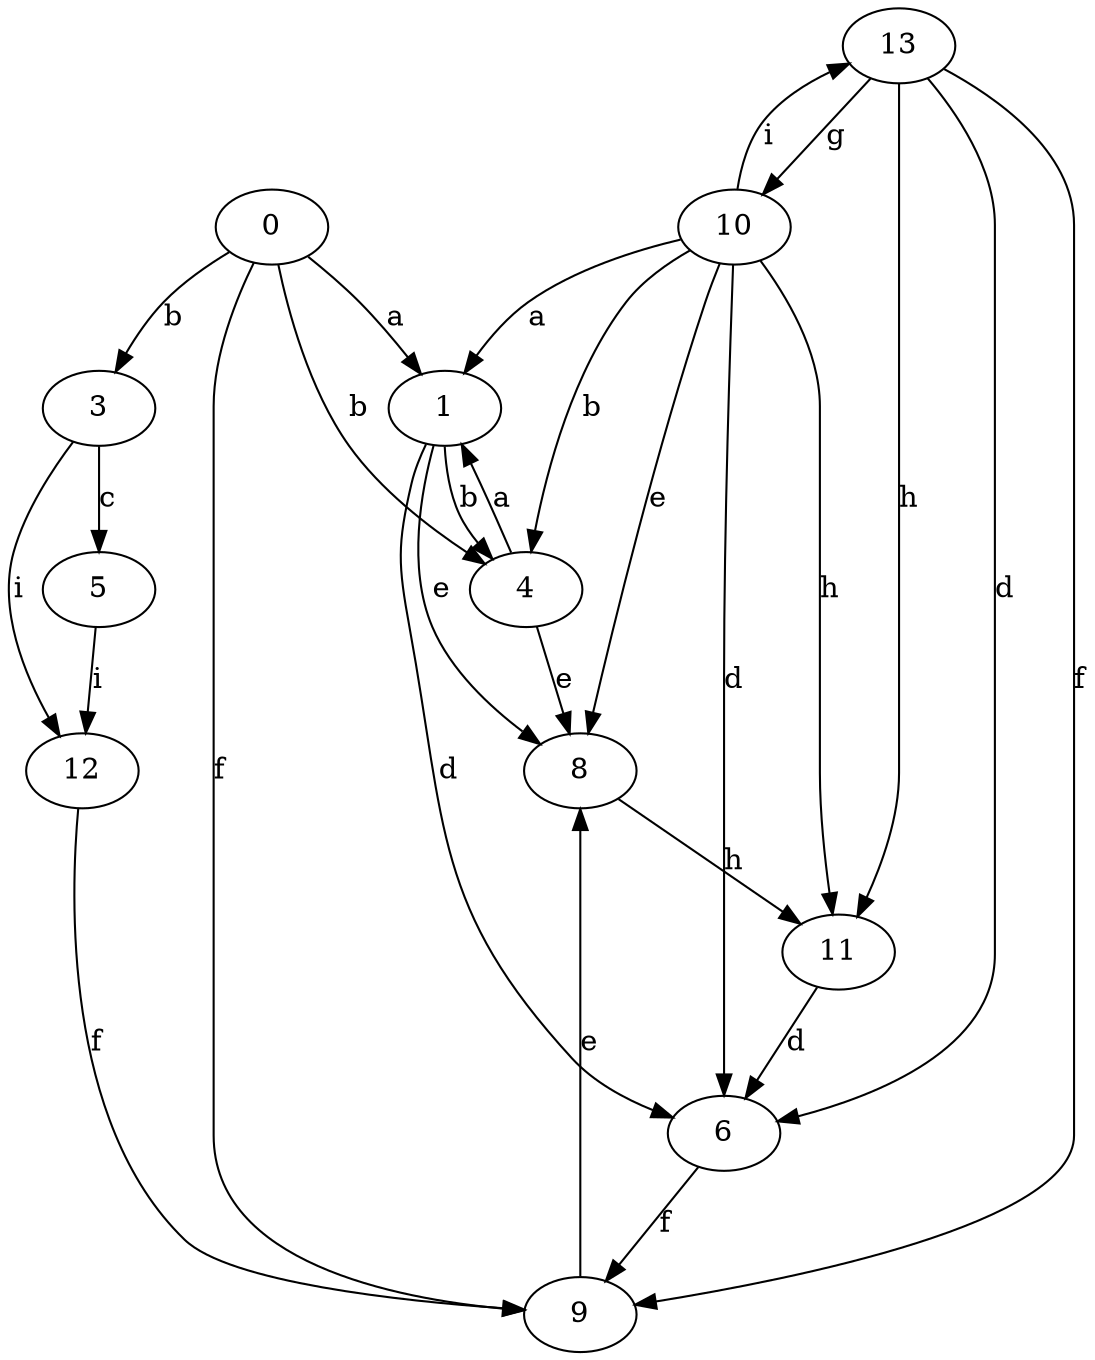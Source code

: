 strict digraph  {
1;
3;
4;
5;
6;
8;
9;
10;
0;
11;
12;
13;
1 -> 4  [label=b];
1 -> 6  [label=d];
1 -> 8  [label=e];
3 -> 5  [label=c];
3 -> 12  [label=i];
4 -> 1  [label=a];
4 -> 8  [label=e];
5 -> 12  [label=i];
6 -> 9  [label=f];
8 -> 11  [label=h];
9 -> 8  [label=e];
10 -> 1  [label=a];
10 -> 4  [label=b];
10 -> 6  [label=d];
10 -> 8  [label=e];
10 -> 11  [label=h];
10 -> 13  [label=i];
0 -> 1  [label=a];
0 -> 3  [label=b];
0 -> 4  [label=b];
0 -> 9  [label=f];
11 -> 6  [label=d];
12 -> 9  [label=f];
13 -> 6  [label=d];
13 -> 9  [label=f];
13 -> 10  [label=g];
13 -> 11  [label=h];
}
